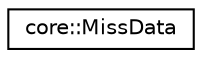 digraph "Graphical Class Hierarchy"
{
 // LATEX_PDF_SIZE
  edge [fontname="Helvetica",fontsize="10",labelfontname="Helvetica",labelfontsize="10"];
  node [fontname="Helvetica",fontsize="10",shape=record];
  rankdir="LR";
  Node0 [label="core::MissData",height=0.2,width=0.4,color="black", fillcolor="white", style="filled",URL="$d9/d8b/structcore_1_1MissData.html",tooltip=" "];
}

